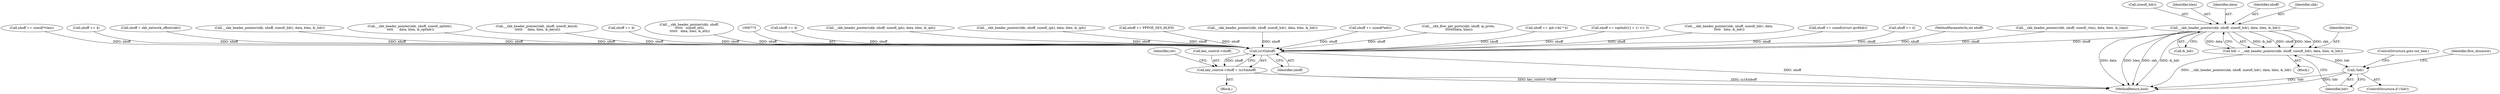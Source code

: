 digraph "0_linux_a6e544b0a88b53114bfa5a57e21b7be7a8dfc9d0@pointer" {
"1000427" [label="(Call,__skb_header_pointer(skb, nhoff, sizeof(_hdr), data, hlen, &_hdr))"];
"1000425" [label="(Call,hdr = __skb_header_pointer(skb, nhoff, sizeof(_hdr), data, hlen, &_hdr))"];
"1000437" [label="(Call,!hdr)"];
"1000772" [label="(Call,(u16)nhoff)"];
"1000768" [label="(Call,key_control->thoff = (u16)nhoff)"];
"1000423" [label="(Block,)"];
"1000624" [label="(Call,nhoff += 4)"];
"1000430" [label="(Call,sizeof(_hdr))"];
"1000197" [label="(Call,__skb_header_pointer(skb, nhoff, sizeof(_iph), data, hlen, &_iph))"];
"1000768" [label="(Call,key_control->thoff = (u16)nhoff)"];
"1000272" [label="(Call,__skb_header_pointer(skb, nhoff, sizeof(_iph), data, hlen, &_iph))"];
"1000774" [label="(Identifier,nhoff)"];
"1000433" [label="(Identifier,hlen)"];
"1000413" [label="(Call,nhoff += PPPOE_SES_HLEN)"];
"1000425" [label="(Call,hdr = __skb_header_pointer(skb, nhoff, sizeof(_hdr), data, hlen, &_hdr))"];
"1000777" [label="(MethodReturn,bool)"];
"1000395" [label="(Call,__skb_header_pointer(skb, nhoff, sizeof(_hdr), data, hlen, &_hdr))"];
"1000664" [label="(Call,nhoff += sizeof(*eth))"];
"1000772" [label="(Call,(u16)nhoff)"];
"1000747" [label="(Call,__skb_flow_get_ports(skb, nhoff, ip_proto,\n \t\t\t\t\t\t\tdata, hlen))"];
"1000216" [label="(Call,nhoff += iph->ihl * 4)"];
"1000776" [label="(Identifier,ret)"];
"1000437" [label="(Call,!hdr)"];
"1000702" [label="(Call,nhoff += (opthdr[1] + 1) << 3)"];
"1000472" [label="(Call,__skb_header_pointer(skb, nhoff, sizeof(_hdr), data,\n \t\t\t\t\t   hlen, &_hdr))"];
"1000439" [label="(ControlStructure,goto out_bad;)"];
"1000290" [label="(Call,nhoff += sizeof(struct ipv6hdr))"];
"1000571" [label="(Call,nhoff += 4)"];
"1000110" [label="(MethodParameterIn,int nhoff)"];
"1000426" [label="(Identifier,hdr)"];
"1000427" [label="(Call,__skb_header_pointer(skb, nhoff, sizeof(_hdr), data, hlen, &_hdr))"];
"1000350" [label="(Call,__skb_header_pointer(skb, nhoff, sizeof(_vlan), data, hlen, &_vlan))"];
"1000432" [label="(Identifier,data)"];
"1000429" [label="(Identifier,nhoff)"];
"1000385" [label="(Call,nhoff += sizeof(*vlan))"];
"1000769" [label="(Call,key_control->thoff)"];
"1000633" [label="(Call,nhoff += 4)"];
"1000141" [label="(Call,nhoff = skb_network_offset(skb))"];
"1000428" [label="(Identifier,skb)"];
"1000112" [label="(Block,)"];
"1000544" [label="(Call,__skb_header_pointer(skb, nhoff, sizeof(_hdr), data, hlen, &_hdr))"];
"1000442" [label="(Identifier,flow_dissector)"];
"1000438" [label="(Identifier,hdr)"];
"1000436" [label="(ControlStructure,if (!hdr))"];
"1000684" [label="(Call,__skb_header_pointer(skb, nhoff, sizeof(_opthdr),\n \t\t\t\t\t      data, hlen, &_opthdr))"];
"1000434" [label="(Call,&_hdr)"];
"1000594" [label="(Call,__skb_header_pointer(skb, nhoff, sizeof(_keyid),\n \t\t\t\t\t\t     data, hlen, &_keyid))"];
"1000580" [label="(Call,nhoff += 4)"];
"1000646" [label="(Call,__skb_header_pointer(skb, nhoff,\n \t\t\t\t\t\t   sizeof(_eth),\n \t\t\t\t\t\t   data, hlen, &_eth))"];
"1000427" -> "1000425"  [label="AST: "];
"1000427" -> "1000434"  [label="CFG: "];
"1000428" -> "1000427"  [label="AST: "];
"1000429" -> "1000427"  [label="AST: "];
"1000430" -> "1000427"  [label="AST: "];
"1000432" -> "1000427"  [label="AST: "];
"1000433" -> "1000427"  [label="AST: "];
"1000434" -> "1000427"  [label="AST: "];
"1000425" -> "1000427"  [label="CFG: "];
"1000427" -> "1000777"  [label="DDG: skb"];
"1000427" -> "1000777"  [label="DDG: &_hdr"];
"1000427" -> "1000777"  [label="DDG: data"];
"1000427" -> "1000777"  [label="DDG: hlen"];
"1000427" -> "1000425"  [label="DDG: &_hdr"];
"1000427" -> "1000425"  [label="DDG: nhoff"];
"1000427" -> "1000425"  [label="DDG: hlen"];
"1000427" -> "1000425"  [label="DDG: skb"];
"1000427" -> "1000425"  [label="DDG: data"];
"1000427" -> "1000772"  [label="DDG: nhoff"];
"1000425" -> "1000423"  [label="AST: "];
"1000426" -> "1000425"  [label="AST: "];
"1000438" -> "1000425"  [label="CFG: "];
"1000425" -> "1000777"  [label="DDG: __skb_header_pointer(skb, nhoff, sizeof(_hdr), data, hlen, &_hdr)"];
"1000425" -> "1000437"  [label="DDG: hdr"];
"1000437" -> "1000436"  [label="AST: "];
"1000437" -> "1000438"  [label="CFG: "];
"1000438" -> "1000437"  [label="AST: "];
"1000439" -> "1000437"  [label="CFG: "];
"1000442" -> "1000437"  [label="CFG: "];
"1000437" -> "1000777"  [label="DDG: !hdr"];
"1000437" -> "1000777"  [label="DDG: hdr"];
"1000772" -> "1000768"  [label="AST: "];
"1000772" -> "1000774"  [label="CFG: "];
"1000773" -> "1000772"  [label="AST: "];
"1000774" -> "1000772"  [label="AST: "];
"1000768" -> "1000772"  [label="CFG: "];
"1000772" -> "1000777"  [label="DDG: nhoff"];
"1000772" -> "1000768"  [label="DDG: nhoff"];
"1000290" -> "1000772"  [label="DDG: nhoff"];
"1000216" -> "1000772"  [label="DDG: nhoff"];
"1000272" -> "1000772"  [label="DDG: nhoff"];
"1000684" -> "1000772"  [label="DDG: nhoff"];
"1000197" -> "1000772"  [label="DDG: nhoff"];
"1000385" -> "1000772"  [label="DDG: nhoff"];
"1000633" -> "1000772"  [label="DDG: nhoff"];
"1000141" -> "1000772"  [label="DDG: nhoff"];
"1000395" -> "1000772"  [label="DDG: nhoff"];
"1000544" -> "1000772"  [label="DDG: nhoff"];
"1000413" -> "1000772"  [label="DDG: nhoff"];
"1000594" -> "1000772"  [label="DDG: nhoff"];
"1000646" -> "1000772"  [label="DDG: nhoff"];
"1000472" -> "1000772"  [label="DDG: nhoff"];
"1000747" -> "1000772"  [label="DDG: nhoff"];
"1000571" -> "1000772"  [label="DDG: nhoff"];
"1000580" -> "1000772"  [label="DDG: nhoff"];
"1000624" -> "1000772"  [label="DDG: nhoff"];
"1000702" -> "1000772"  [label="DDG: nhoff"];
"1000350" -> "1000772"  [label="DDG: nhoff"];
"1000664" -> "1000772"  [label="DDG: nhoff"];
"1000110" -> "1000772"  [label="DDG: nhoff"];
"1000768" -> "1000112"  [label="AST: "];
"1000769" -> "1000768"  [label="AST: "];
"1000776" -> "1000768"  [label="CFG: "];
"1000768" -> "1000777"  [label="DDG: key_control->thoff"];
"1000768" -> "1000777"  [label="DDG: (u16)nhoff"];
}
